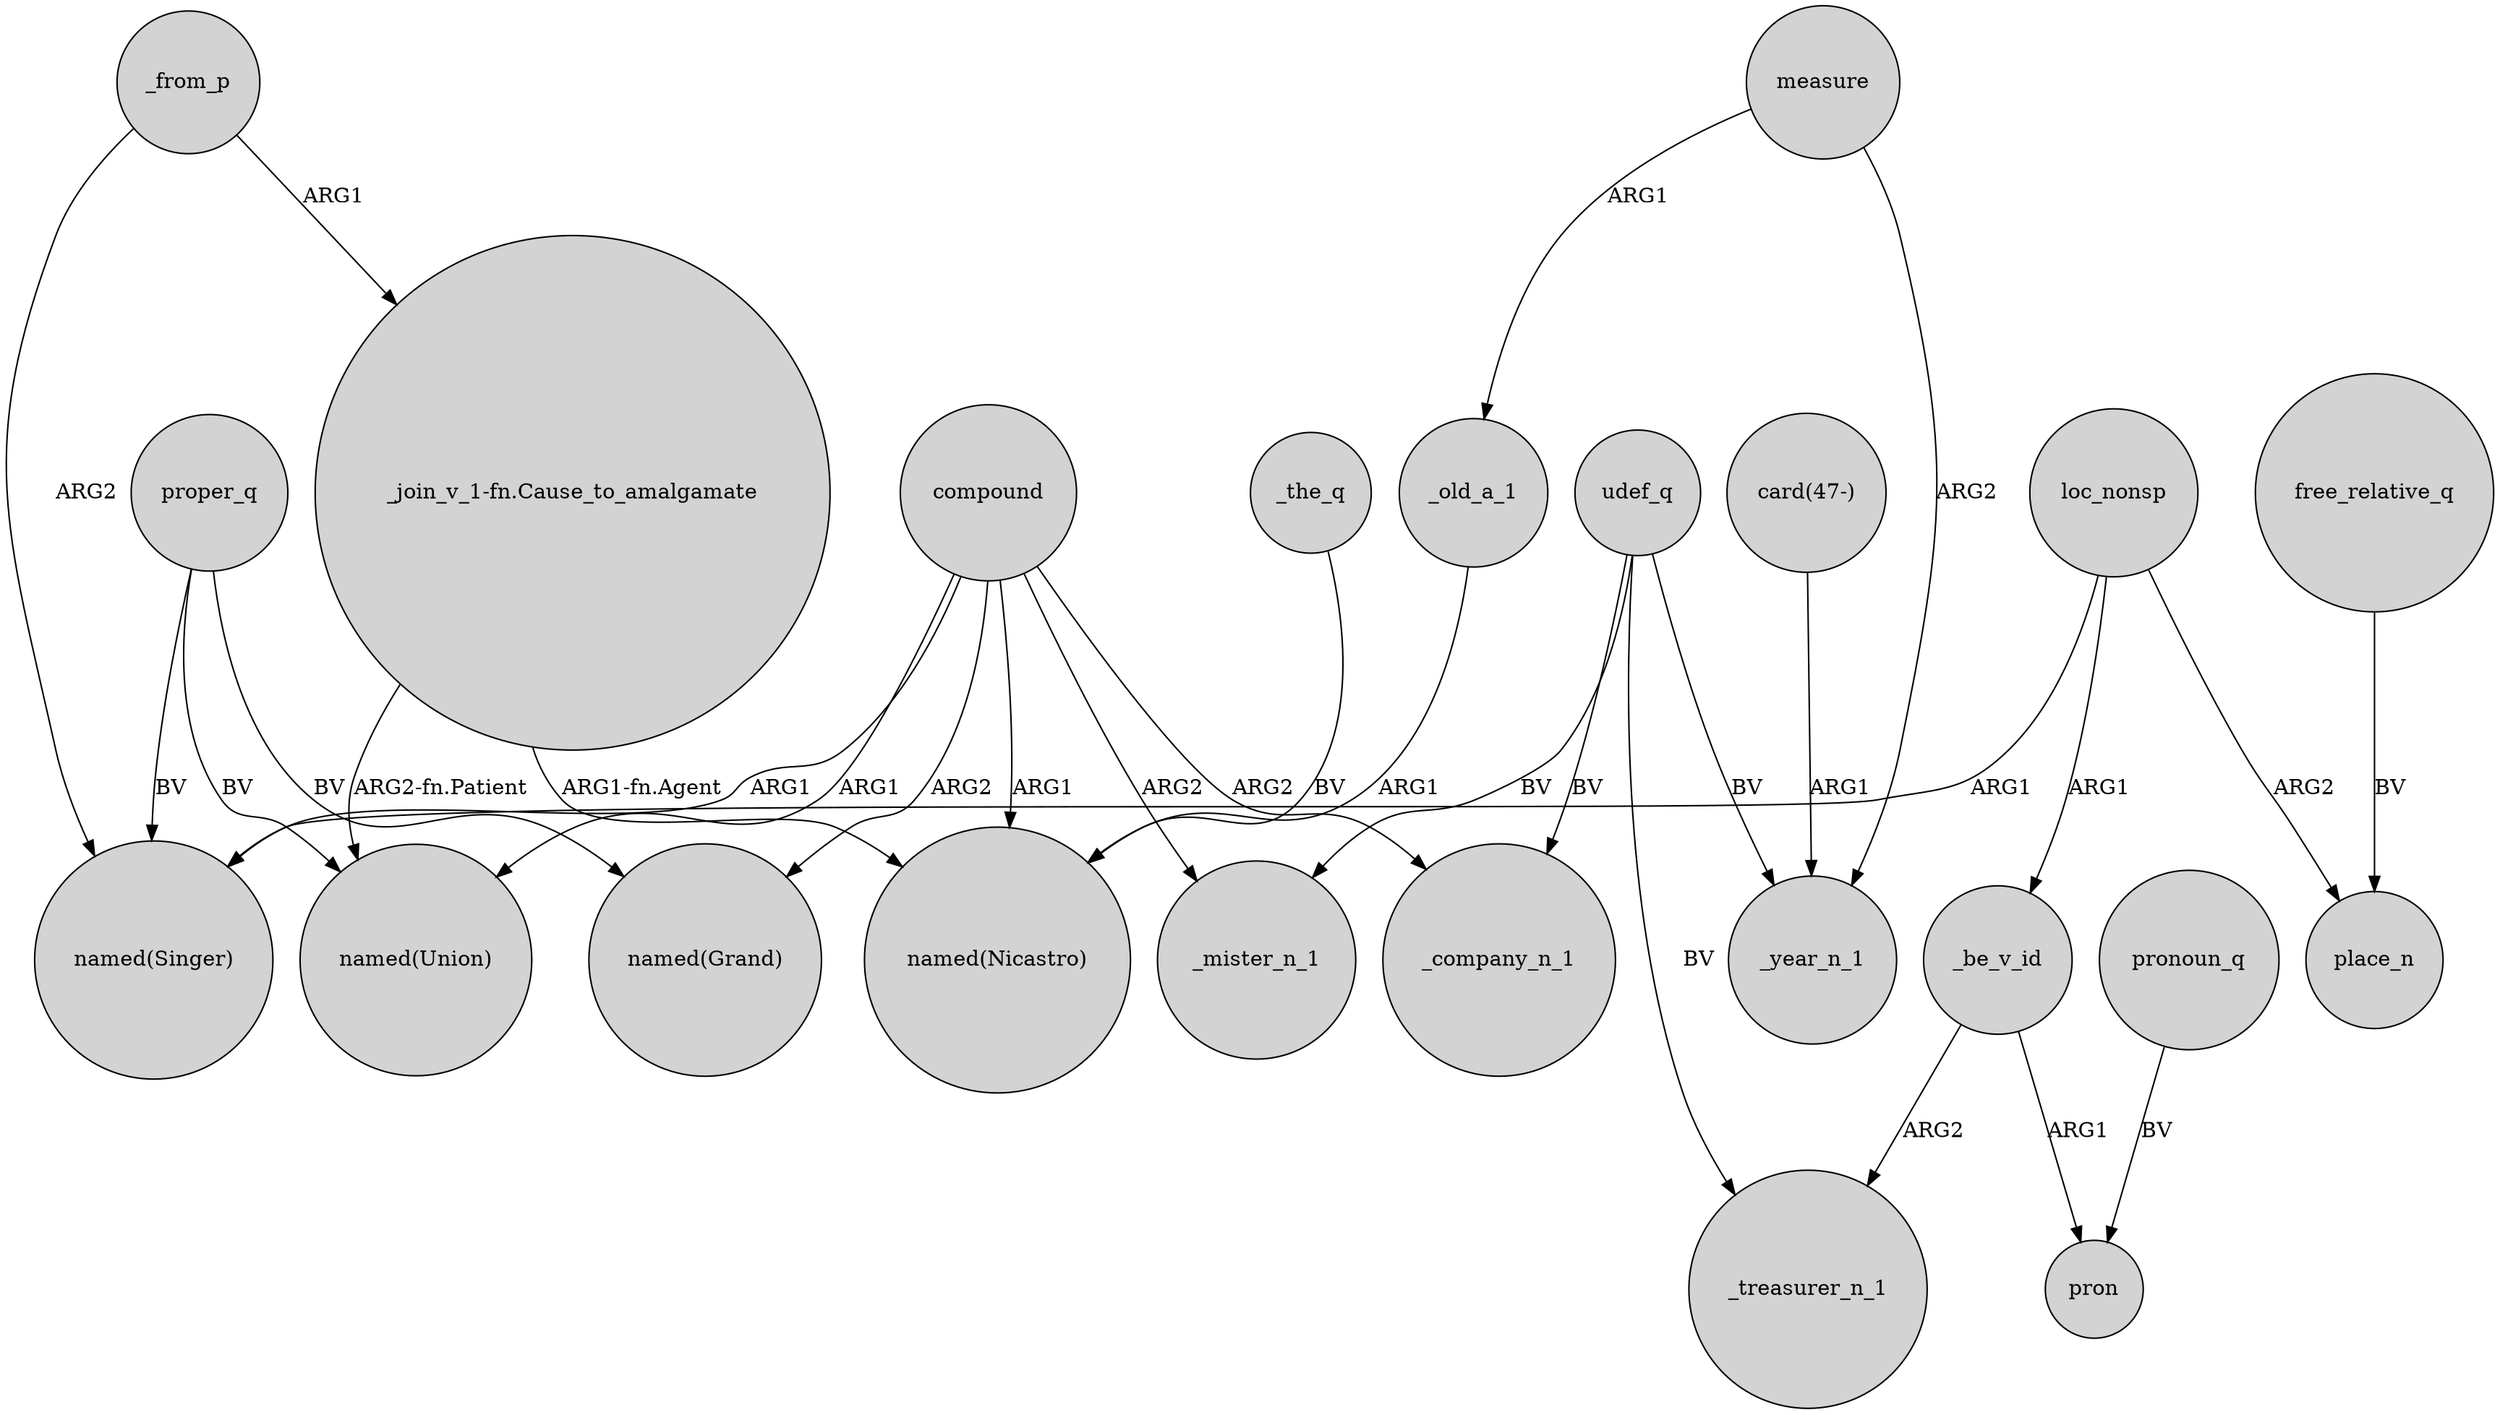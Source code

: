 digraph {
	node [shape=circle style=filled]
	proper_q -> "named(Union)" [label=BV]
	measure -> _year_n_1 [label=ARG2]
	proper_q -> "named(Grand)" [label=BV]
	"_join_v_1-fn.Cause_to_amalgamate" -> "named(Union)" [label="ARG2-fn.Patient"]
	"card(47-)" -> _year_n_1 [label=ARG1]
	compound -> _mister_n_1 [label=ARG2]
	compound -> _company_n_1 [label=ARG2]
	_from_p -> "named(Singer)" [label=ARG2]
	udef_q -> _mister_n_1 [label=BV]
	compound -> "named(Singer)" [label=ARG1]
	compound -> "named(Grand)" [label=ARG2]
	_be_v_id -> pron [label=ARG1]
	"_join_v_1-fn.Cause_to_amalgamate" -> "named(Nicastro)" [label="ARG1-fn.Agent"]
	measure -> _old_a_1 [label=ARG1]
	loc_nonsp -> "named(Singer)" [label=ARG1]
	pronoun_q -> pron [label=BV]
	compound -> "named(Union)" [label=ARG1]
	_the_q -> "named(Nicastro)" [label=BV]
	udef_q -> _treasurer_n_1 [label=BV]
	compound -> "named(Nicastro)" [label=ARG1]
	_from_p -> "_join_v_1-fn.Cause_to_amalgamate" [label=ARG1]
	loc_nonsp -> place_n [label=ARG2]
	udef_q -> _year_n_1 [label=BV]
	loc_nonsp -> _be_v_id [label=ARG1]
	_be_v_id -> _treasurer_n_1 [label=ARG2]
	free_relative_q -> place_n [label=BV]
	proper_q -> "named(Singer)" [label=BV]
	udef_q -> _company_n_1 [label=BV]
	_old_a_1 -> "named(Nicastro)" [label=ARG1]
}
